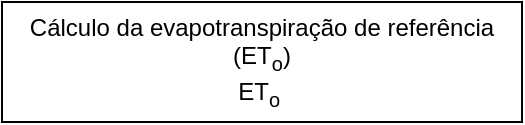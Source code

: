 <mxfile version="26.1.1">
  <diagram name="Página-1" id="w40XeVwGr66fNBJhcXJj">
    <mxGraphModel dx="1562" dy="845" grid="1" gridSize="10" guides="1" tooltips="1" connect="1" arrows="1" fold="1" page="1" pageScale="1" pageWidth="827" pageHeight="1169" math="0" shadow="0">
      <root>
        <mxCell id="0" />
        <mxCell id="1" parent="0" />
        <mxCell id="1-FVpmQln0DuepZDLyLk-1" value="Cálculo da evapotranspiração de referência (ET&lt;sub&gt;o&lt;/sub&gt;)&lt;div&gt;ET&lt;sub&gt;o&amp;nbsp;&lt;/sub&gt;&lt;/div&gt;" style="rounded=0;whiteSpace=wrap;html=1;" parent="1" vertex="1">
          <mxGeometry x="370" y="240" width="260" height="60" as="geometry" />
        </mxCell>
      </root>
    </mxGraphModel>
  </diagram>
</mxfile>
